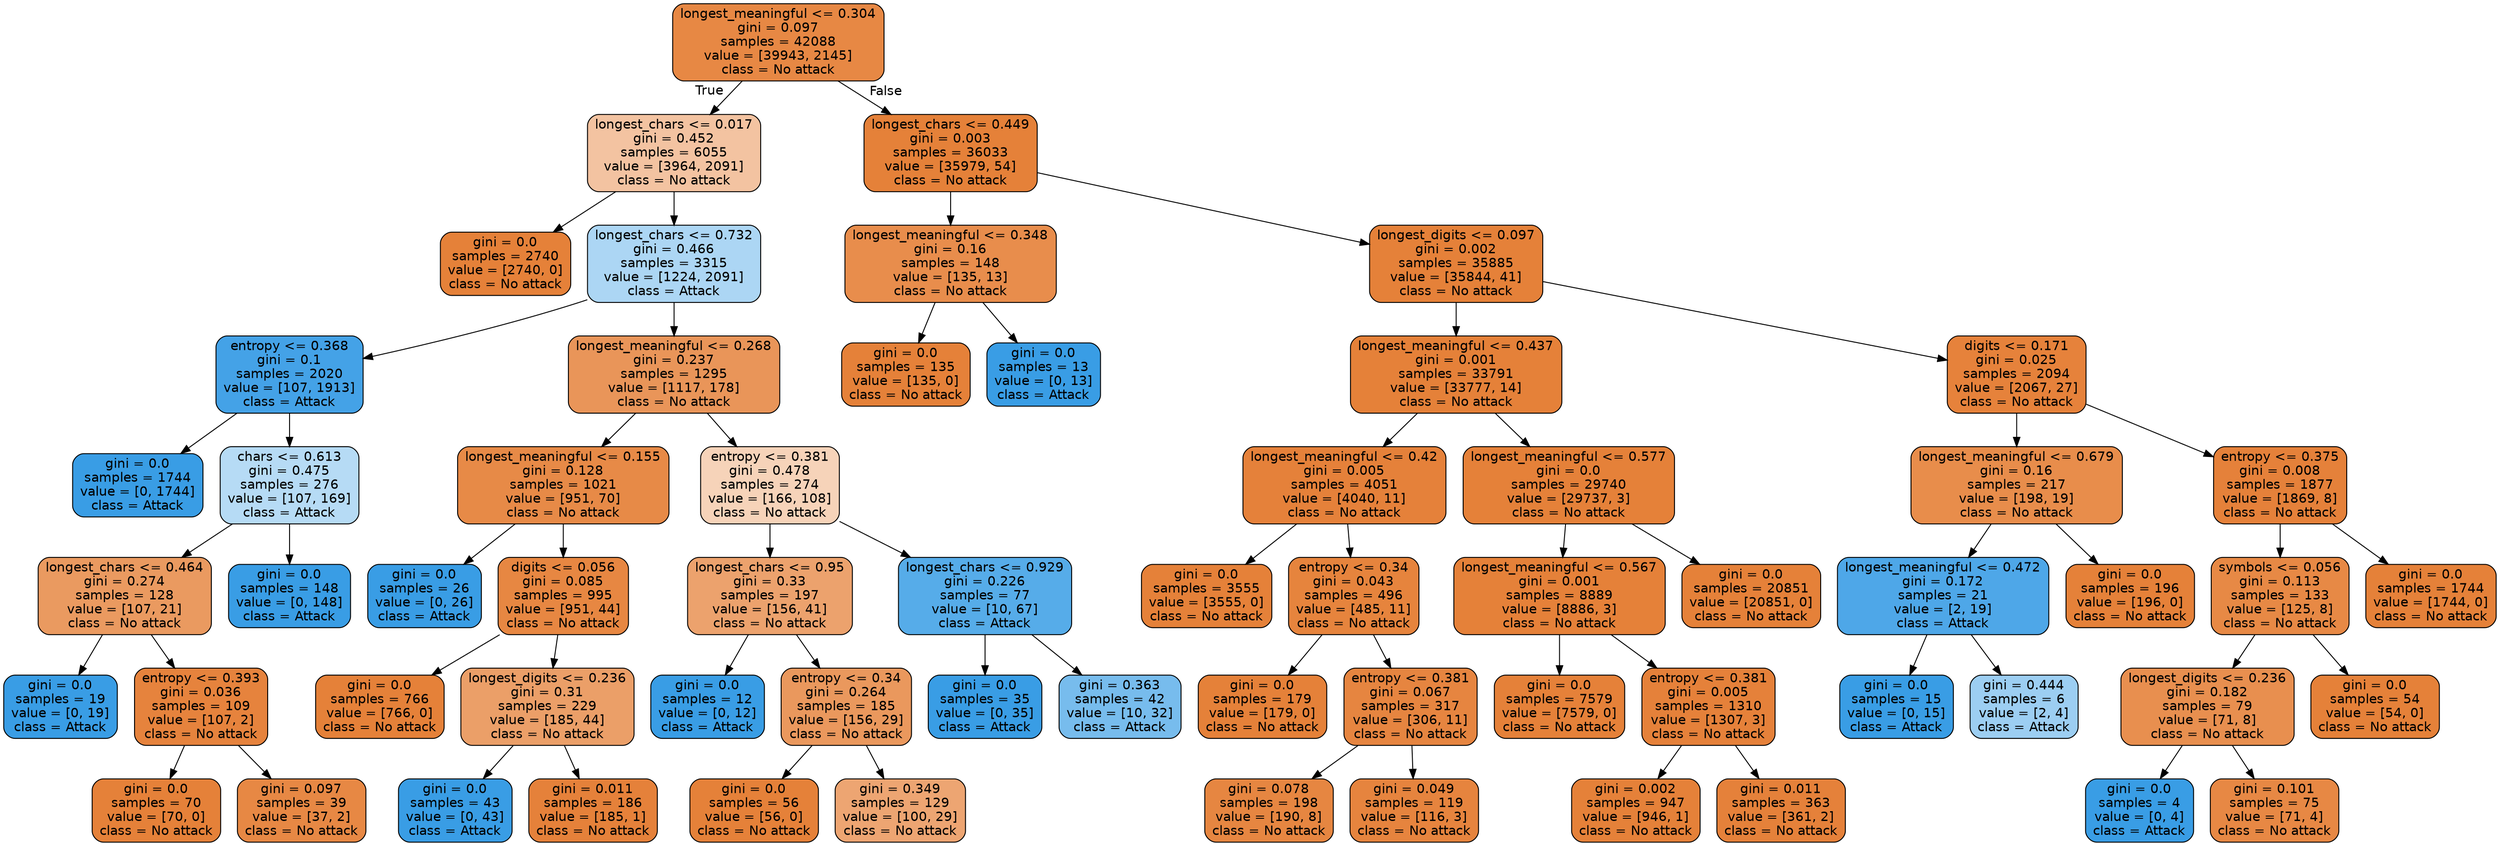 digraph Tree {
node [shape=box, style="filled, rounded", color="black", fontname=helvetica] ;
edge [fontname=helvetica] ;
0 [label="longest_meaningful <= 0.304\ngini = 0.097\nsamples = 42088\nvalue = [39943, 2145]\nclass = No attack", fillcolor="#e58139f1"] ;
1 [label="longest_chars <= 0.017\ngini = 0.452\nsamples = 6055\nvalue = [3964, 2091]\nclass = No attack", fillcolor="#e5813978"] ;
0 -> 1 [labeldistance=2.5, labelangle=45, headlabel="True"] ;
2 [label="gini = 0.0\nsamples = 2740\nvalue = [2740, 0]\nclass = No attack", fillcolor="#e58139ff"] ;
1 -> 2 ;
3 [label="longest_chars <= 0.732\ngini = 0.466\nsamples = 3315\nvalue = [1224, 2091]\nclass = Attack", fillcolor="#399de56a"] ;
1 -> 3 ;
4 [label="entropy <= 0.368\ngini = 0.1\nsamples = 2020\nvalue = [107, 1913]\nclass = Attack", fillcolor="#399de5f1"] ;
3 -> 4 ;
5 [label="gini = 0.0\nsamples = 1744\nvalue = [0, 1744]\nclass = Attack", fillcolor="#399de5ff"] ;
4 -> 5 ;
6 [label="chars <= 0.613\ngini = 0.475\nsamples = 276\nvalue = [107, 169]\nclass = Attack", fillcolor="#399de55e"] ;
4 -> 6 ;
7 [label="longest_chars <= 0.464\ngini = 0.274\nsamples = 128\nvalue = [107, 21]\nclass = No attack", fillcolor="#e58139cd"] ;
6 -> 7 ;
8 [label="gini = 0.0\nsamples = 19\nvalue = [0, 19]\nclass = Attack", fillcolor="#399de5ff"] ;
7 -> 8 ;
9 [label="entropy <= 0.393\ngini = 0.036\nsamples = 109\nvalue = [107, 2]\nclass = No attack", fillcolor="#e58139fa"] ;
7 -> 9 ;
10 [label="gini = 0.0\nsamples = 70\nvalue = [70, 0]\nclass = No attack", fillcolor="#e58139ff"] ;
9 -> 10 ;
11 [label="gini = 0.097\nsamples = 39\nvalue = [37, 2]\nclass = No attack", fillcolor="#e58139f1"] ;
9 -> 11 ;
12 [label="gini = 0.0\nsamples = 148\nvalue = [0, 148]\nclass = Attack", fillcolor="#399de5ff"] ;
6 -> 12 ;
13 [label="longest_meaningful <= 0.268\ngini = 0.237\nsamples = 1295\nvalue = [1117, 178]\nclass = No attack", fillcolor="#e58139d6"] ;
3 -> 13 ;
14 [label="longest_meaningful <= 0.155\ngini = 0.128\nsamples = 1021\nvalue = [951, 70]\nclass = No attack", fillcolor="#e58139ec"] ;
13 -> 14 ;
15 [label="gini = 0.0\nsamples = 26\nvalue = [0, 26]\nclass = Attack", fillcolor="#399de5ff"] ;
14 -> 15 ;
16 [label="digits <= 0.056\ngini = 0.085\nsamples = 995\nvalue = [951, 44]\nclass = No attack", fillcolor="#e58139f3"] ;
14 -> 16 ;
17 [label="gini = 0.0\nsamples = 766\nvalue = [766, 0]\nclass = No attack", fillcolor="#e58139ff"] ;
16 -> 17 ;
18 [label="longest_digits <= 0.236\ngini = 0.31\nsamples = 229\nvalue = [185, 44]\nclass = No attack", fillcolor="#e58139c2"] ;
16 -> 18 ;
19 [label="gini = 0.0\nsamples = 43\nvalue = [0, 43]\nclass = Attack", fillcolor="#399de5ff"] ;
18 -> 19 ;
20 [label="gini = 0.011\nsamples = 186\nvalue = [185, 1]\nclass = No attack", fillcolor="#e58139fe"] ;
18 -> 20 ;
21 [label="entropy <= 0.381\ngini = 0.478\nsamples = 274\nvalue = [166, 108]\nclass = No attack", fillcolor="#e5813959"] ;
13 -> 21 ;
22 [label="longest_chars <= 0.95\ngini = 0.33\nsamples = 197\nvalue = [156, 41]\nclass = No attack", fillcolor="#e58139bc"] ;
21 -> 22 ;
23 [label="gini = 0.0\nsamples = 12\nvalue = [0, 12]\nclass = Attack", fillcolor="#399de5ff"] ;
22 -> 23 ;
24 [label="entropy <= 0.34\ngini = 0.264\nsamples = 185\nvalue = [156, 29]\nclass = No attack", fillcolor="#e58139d0"] ;
22 -> 24 ;
25 [label="gini = 0.0\nsamples = 56\nvalue = [56, 0]\nclass = No attack", fillcolor="#e58139ff"] ;
24 -> 25 ;
26 [label="gini = 0.349\nsamples = 129\nvalue = [100, 29]\nclass = No attack", fillcolor="#e58139b5"] ;
24 -> 26 ;
27 [label="longest_chars <= 0.929\ngini = 0.226\nsamples = 77\nvalue = [10, 67]\nclass = Attack", fillcolor="#399de5d9"] ;
21 -> 27 ;
28 [label="gini = 0.0\nsamples = 35\nvalue = [0, 35]\nclass = Attack", fillcolor="#399de5ff"] ;
27 -> 28 ;
29 [label="gini = 0.363\nsamples = 42\nvalue = [10, 32]\nclass = Attack", fillcolor="#399de5af"] ;
27 -> 29 ;
30 [label="longest_chars <= 0.449\ngini = 0.003\nsamples = 36033\nvalue = [35979, 54]\nclass = No attack", fillcolor="#e58139ff"] ;
0 -> 30 [labeldistance=2.5, labelangle=-45, headlabel="False"] ;
31 [label="longest_meaningful <= 0.348\ngini = 0.16\nsamples = 148\nvalue = [135, 13]\nclass = No attack", fillcolor="#e58139e6"] ;
30 -> 31 ;
32 [label="gini = 0.0\nsamples = 135\nvalue = [135, 0]\nclass = No attack", fillcolor="#e58139ff"] ;
31 -> 32 ;
33 [label="gini = 0.0\nsamples = 13\nvalue = [0, 13]\nclass = Attack", fillcolor="#399de5ff"] ;
31 -> 33 ;
34 [label="longest_digits <= 0.097\ngini = 0.002\nsamples = 35885\nvalue = [35844, 41]\nclass = No attack", fillcolor="#e58139ff"] ;
30 -> 34 ;
35 [label="longest_meaningful <= 0.437\ngini = 0.001\nsamples = 33791\nvalue = [33777, 14]\nclass = No attack", fillcolor="#e58139ff"] ;
34 -> 35 ;
36 [label="longest_meaningful <= 0.42\ngini = 0.005\nsamples = 4051\nvalue = [4040, 11]\nclass = No attack", fillcolor="#e58139fe"] ;
35 -> 36 ;
37 [label="gini = 0.0\nsamples = 3555\nvalue = [3555, 0]\nclass = No attack", fillcolor="#e58139ff"] ;
36 -> 37 ;
38 [label="entropy <= 0.34\ngini = 0.043\nsamples = 496\nvalue = [485, 11]\nclass = No attack", fillcolor="#e58139f9"] ;
36 -> 38 ;
39 [label="gini = 0.0\nsamples = 179\nvalue = [179, 0]\nclass = No attack", fillcolor="#e58139ff"] ;
38 -> 39 ;
40 [label="entropy <= 0.381\ngini = 0.067\nsamples = 317\nvalue = [306, 11]\nclass = No attack", fillcolor="#e58139f6"] ;
38 -> 40 ;
41 [label="gini = 0.078\nsamples = 198\nvalue = [190, 8]\nclass = No attack", fillcolor="#e58139f4"] ;
40 -> 41 ;
42 [label="gini = 0.049\nsamples = 119\nvalue = [116, 3]\nclass = No attack", fillcolor="#e58139f8"] ;
40 -> 42 ;
43 [label="longest_meaningful <= 0.577\ngini = 0.0\nsamples = 29740\nvalue = [29737, 3]\nclass = No attack", fillcolor="#e58139ff"] ;
35 -> 43 ;
44 [label="longest_meaningful <= 0.567\ngini = 0.001\nsamples = 8889\nvalue = [8886, 3]\nclass = No attack", fillcolor="#e58139ff"] ;
43 -> 44 ;
45 [label="gini = 0.0\nsamples = 7579\nvalue = [7579, 0]\nclass = No attack", fillcolor="#e58139ff"] ;
44 -> 45 ;
46 [label="entropy <= 0.381\ngini = 0.005\nsamples = 1310\nvalue = [1307, 3]\nclass = No attack", fillcolor="#e58139fe"] ;
44 -> 46 ;
47 [label="gini = 0.002\nsamples = 947\nvalue = [946, 1]\nclass = No attack", fillcolor="#e58139ff"] ;
46 -> 47 ;
48 [label="gini = 0.011\nsamples = 363\nvalue = [361, 2]\nclass = No attack", fillcolor="#e58139fe"] ;
46 -> 48 ;
49 [label="gini = 0.0\nsamples = 20851\nvalue = [20851, 0]\nclass = No attack", fillcolor="#e58139ff"] ;
43 -> 49 ;
50 [label="digits <= 0.171\ngini = 0.025\nsamples = 2094\nvalue = [2067, 27]\nclass = No attack", fillcolor="#e58139fc"] ;
34 -> 50 ;
51 [label="longest_meaningful <= 0.679\ngini = 0.16\nsamples = 217\nvalue = [198, 19]\nclass = No attack", fillcolor="#e58139e7"] ;
50 -> 51 ;
52 [label="longest_meaningful <= 0.472\ngini = 0.172\nsamples = 21\nvalue = [2, 19]\nclass = Attack", fillcolor="#399de5e4"] ;
51 -> 52 ;
53 [label="gini = 0.0\nsamples = 15\nvalue = [0, 15]\nclass = Attack", fillcolor="#399de5ff"] ;
52 -> 53 ;
54 [label="gini = 0.444\nsamples = 6\nvalue = [2, 4]\nclass = Attack", fillcolor="#399de57f"] ;
52 -> 54 ;
55 [label="gini = 0.0\nsamples = 196\nvalue = [196, 0]\nclass = No attack", fillcolor="#e58139ff"] ;
51 -> 55 ;
56 [label="entropy <= 0.375\ngini = 0.008\nsamples = 1877\nvalue = [1869, 8]\nclass = No attack", fillcolor="#e58139fe"] ;
50 -> 56 ;
57 [label="symbols <= 0.056\ngini = 0.113\nsamples = 133\nvalue = [125, 8]\nclass = No attack", fillcolor="#e58139ef"] ;
56 -> 57 ;
58 [label="longest_digits <= 0.236\ngini = 0.182\nsamples = 79\nvalue = [71, 8]\nclass = No attack", fillcolor="#e58139e2"] ;
57 -> 58 ;
59 [label="gini = 0.0\nsamples = 4\nvalue = [0, 4]\nclass = Attack", fillcolor="#399de5ff"] ;
58 -> 59 ;
60 [label="gini = 0.101\nsamples = 75\nvalue = [71, 4]\nclass = No attack", fillcolor="#e58139f1"] ;
58 -> 60 ;
61 [label="gini = 0.0\nsamples = 54\nvalue = [54, 0]\nclass = No attack", fillcolor="#e58139ff"] ;
57 -> 61 ;
62 [label="gini = 0.0\nsamples = 1744\nvalue = [1744, 0]\nclass = No attack", fillcolor="#e58139ff"] ;
56 -> 62 ;
}